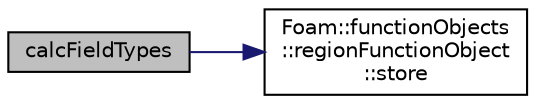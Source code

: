 digraph "calcFieldTypes"
{
  bgcolor="transparent";
  edge [fontname="Helvetica",fontsize="10",labelfontname="Helvetica",labelfontsize="10"];
  node [fontname="Helvetica",fontsize="10",shape=record];
  rankdir="LR";
  Node1 [label="calcFieldTypes",height=0.2,width=0.4,color="black", fillcolor="grey75", style="filled" fontcolor="black"];
  Node1 -> Node2 [color="midnightblue",fontsize="10",style="solid",fontname="Helvetica"];
  Node2 [label="Foam::functionObjects\l::regionFunctionObject\l::store",height=0.2,width=0.4,color="black",URL="$classFoam_1_1functionObjects_1_1regionFunctionObject.html#a720390e0b4bd92d7bbbe8e673ea16c76",tooltip="Store the field in the (sub) objectRegistry under the given name. "];
}
